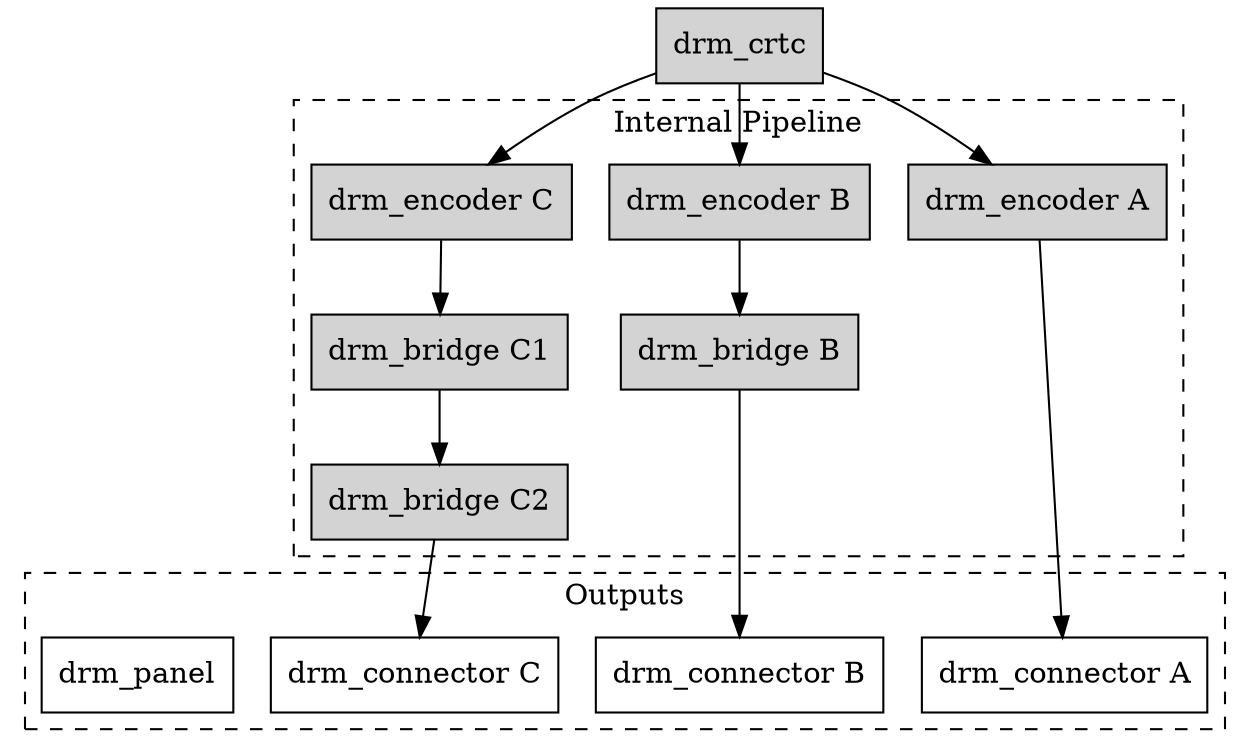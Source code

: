 digraph "Output Pipeline" {
   node [shape=box]

   subgraph {
       "drm_crtc" [bgcolor=grey style=filled]
   }

   subgraph cluster_internal {
       style=dashed
       label="Internal Pipeline"
       {
           node [bgcolor=grey style=filled]
           "drm_encoder A";
           "drm_encoder B";
           "drm_encoder C";
       }

       {
           node [bgcolor=grey style=filled]
           "drm_encoder B" -> "drm_bridge B"
           "drm_encoder C" -> "drm_bridge C1"
           "drm_bridge C1" -> "drm_bridge C2";
       }
   }

   "drm_crtc" -> "drm_encoder A"
   "drm_crtc" -> "drm_encoder B"
   "drm_crtc" -> "drm_encoder C"


   subgraph cluster_output {
       style=dashed
       label="Outputs"

       "drm_encoder A" -> "drm_connector A";
       "drm_bridge B" -> "drm_connector B";
       "drm_bridge C2" -> "drm_connector C";

       "drm_panel"
   }
}